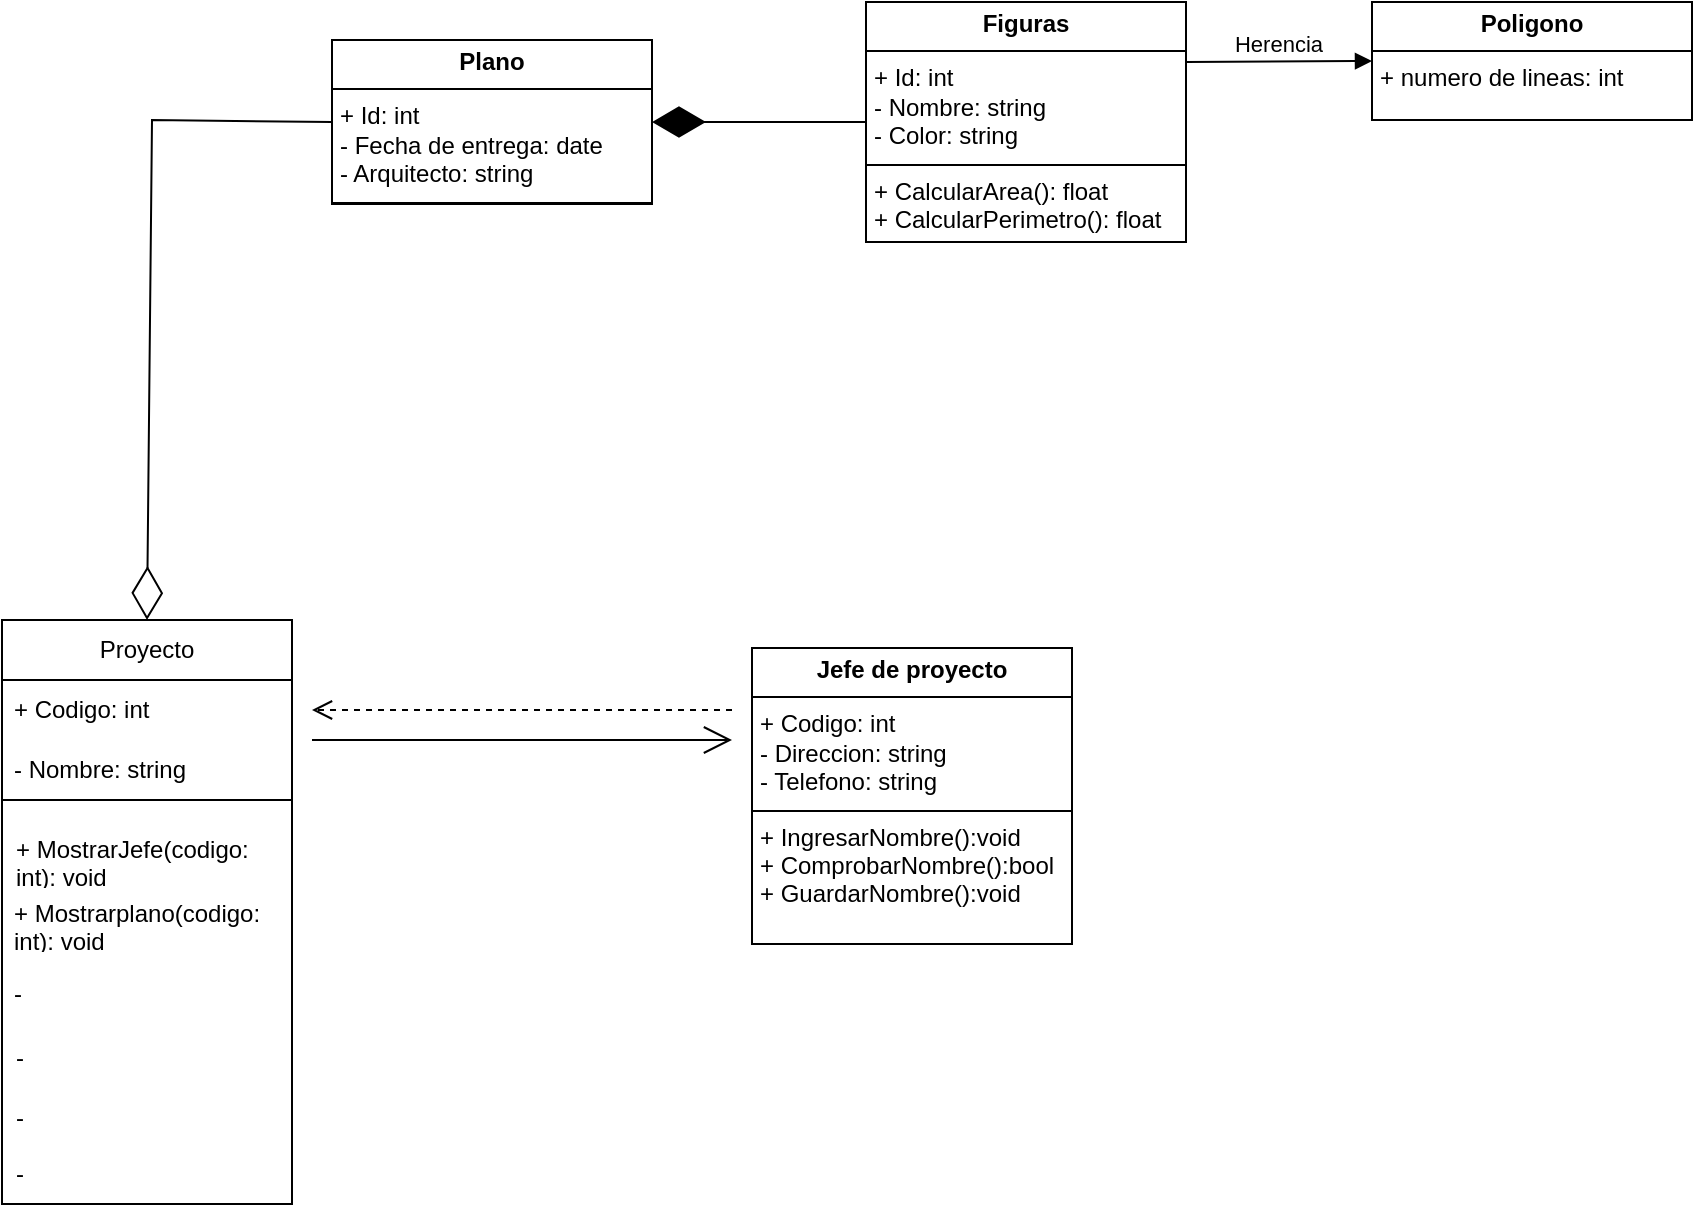 <mxfile version="24.3.1" type="github">
  <diagram name="Página-1" id="U0dJ7ipydjKy7ulNHjYH">
    <mxGraphModel dx="1259" dy="843" grid="1" gridSize="10" guides="1" tooltips="1" connect="1" arrows="1" fold="1" page="0" pageScale="1" pageWidth="827" pageHeight="1169" background="none" math="0" shadow="0">
      <root>
        <mxCell id="0" />
        <mxCell id="1" parent="0" />
        <mxCell id="6z03nhFHcZb0VBgEY0h0-3" value="Proyecto" style="swimlane;fontStyle=0;childLayout=stackLayout;horizontal=1;startSize=30;horizontalStack=0;resizeParent=1;resizeParentMax=0;resizeLast=0;collapsible=1;marginBottom=0;whiteSpace=wrap;html=1;" parent="1" vertex="1">
          <mxGeometry x="-85" y="30" width="145" height="90" as="geometry" />
        </mxCell>
        <mxCell id="6z03nhFHcZb0VBgEY0h0-4" value="+ Codigo: int" style="text;strokeColor=none;fillColor=none;align=left;verticalAlign=middle;spacingLeft=4;spacingRight=4;overflow=hidden;points=[[0,0.5],[1,0.5]];portConstraint=eastwest;rotatable=0;whiteSpace=wrap;html=1;" parent="6z03nhFHcZb0VBgEY0h0-3" vertex="1">
          <mxGeometry y="30" width="145" height="30" as="geometry" />
        </mxCell>
        <mxCell id="6z03nhFHcZb0VBgEY0h0-5" value="- Nombre: string" style="text;strokeColor=none;fillColor=none;align=left;verticalAlign=middle;spacingLeft=4;spacingRight=4;overflow=hidden;points=[[0,0.5],[1,0.5]];portConstraint=eastwest;rotatable=0;whiteSpace=wrap;html=1;" parent="6z03nhFHcZb0VBgEY0h0-3" vertex="1">
          <mxGeometry y="60" width="145" height="30" as="geometry" />
        </mxCell>
        <mxCell id="6z03nhFHcZb0VBgEY0h0-20" value="" style="endArrow=diamondThin;endFill=0;endSize=24;html=1;rounded=0;entryX=0.5;entryY=0;entryDx=0;entryDy=0;exitX=0;exitY=0.5;exitDx=0;exitDy=0;" parent="1" source="237a58CVki1NTlTPlnQ2-2" target="6z03nhFHcZb0VBgEY0h0-3" edge="1">
          <mxGeometry width="160" relative="1" as="geometry">
            <mxPoint x="96.7" y="-140" as="sourcePoint" />
            <mxPoint x="246" y="-40" as="targetPoint" />
            <Array as="points">
              <mxPoint x="-10" y="-220" />
            </Array>
          </mxGeometry>
        </mxCell>
        <mxCell id="6z03nhFHcZb0VBgEY0h0-27" value="" style="swimlane;startSize=0;" parent="1" vertex="1">
          <mxGeometry x="-85" y="120" width="145" height="202" as="geometry">
            <mxRectangle x="-64" y="120" width="50" height="44" as="alternateBounds" />
          </mxGeometry>
        </mxCell>
        <mxCell id="6z03nhFHcZb0VBgEY0h0-28" value="+ MostrarJefe(codigo: int): void" style="text;strokeColor=none;fillColor=none;align=left;verticalAlign=middle;spacingLeft=4;spacingRight=4;overflow=hidden;points=[[0,0.5],[1,0.5]];portConstraint=eastwest;rotatable=0;whiteSpace=wrap;html=1;" parent="6z03nhFHcZb0VBgEY0h0-27" vertex="1">
          <mxGeometry x="1" y="15" width="144" height="30" as="geometry" />
        </mxCell>
        <mxCell id="6z03nhFHcZb0VBgEY0h0-29" value="+ Mostrarplano(codigo: int): void" style="text;strokeColor=none;fillColor=none;align=left;verticalAlign=middle;spacingLeft=4;spacingRight=4;overflow=hidden;points=[[0,0.5],[1,0.5]];portConstraint=eastwest;rotatable=0;whiteSpace=wrap;html=1;" parent="6z03nhFHcZb0VBgEY0h0-27" vertex="1">
          <mxGeometry y="47" width="144" height="30" as="geometry" />
        </mxCell>
        <mxCell id="6z03nhFHcZb0VBgEY0h0-30" value="-" style="text;strokeColor=none;fillColor=none;align=left;verticalAlign=middle;spacingLeft=4;spacingRight=4;overflow=hidden;points=[[0,0.5],[1,0.5]];portConstraint=eastwest;rotatable=0;whiteSpace=wrap;html=1;" parent="6z03nhFHcZb0VBgEY0h0-27" vertex="1">
          <mxGeometry y="82" width="144" height="30" as="geometry" />
        </mxCell>
        <mxCell id="6z03nhFHcZb0VBgEY0h0-31" value="-" style="text;strokeColor=none;fillColor=none;align=left;verticalAlign=middle;spacingLeft=4;spacingRight=4;overflow=hidden;points=[[0,0.5],[1,0.5]];portConstraint=eastwest;rotatable=0;whiteSpace=wrap;html=1;" parent="6z03nhFHcZb0VBgEY0h0-27" vertex="1">
          <mxGeometry x="1" y="114" width="144" height="30" as="geometry" />
        </mxCell>
        <mxCell id="6z03nhFHcZb0VBgEY0h0-32" value="-" style="text;strokeColor=none;fillColor=none;align=left;verticalAlign=middle;spacingLeft=4;spacingRight=4;overflow=hidden;points=[[0,0.5],[1,0.5]];portConstraint=eastwest;rotatable=0;whiteSpace=wrap;html=1;" parent="6z03nhFHcZb0VBgEY0h0-27" vertex="1">
          <mxGeometry x="1" y="144" width="144" height="30" as="geometry" />
        </mxCell>
        <mxCell id="6z03nhFHcZb0VBgEY0h0-39" value="-" style="text;strokeColor=none;fillColor=none;align=left;verticalAlign=middle;spacingLeft=4;spacingRight=4;overflow=hidden;points=[[0,0.5],[1,0.5]];portConstraint=eastwest;rotatable=0;whiteSpace=wrap;html=1;" parent="6z03nhFHcZb0VBgEY0h0-27" vertex="1">
          <mxGeometry x="1" y="172" width="144" height="30" as="geometry" />
        </mxCell>
        <mxCell id="6z03nhFHcZb0VBgEY0h0-44" value="&lt;p style=&quot;margin:0px;margin-top:4px;text-align:center;&quot;&gt;&lt;b&gt;Figuras&lt;/b&gt;&lt;/p&gt;&lt;hr size=&quot;1&quot; style=&quot;border-style:solid;&quot;&gt;&lt;p style=&quot;margin:0px;margin-left:4px;&quot;&gt;+ Id:&lt;span style=&quot;background-color: initial;&quot;&gt;&amp;nbsp;int&lt;/span&gt;&lt;/p&gt;&lt;p style=&quot;margin:0px;margin-left:4px;&quot;&gt;&lt;span style=&quot;background-color: initial;&quot;&gt;- Nombre: string&lt;/span&gt;&lt;/p&gt;&lt;p style=&quot;margin:0px;margin-left:4px;&quot;&gt;&lt;span style=&quot;background-color: initial;&quot;&gt;- Color: string&lt;/span&gt;&lt;/p&gt;&lt;hr size=&quot;1&quot; style=&quot;border-style:solid;&quot;&gt;&lt;p style=&quot;margin:0px;margin-left:4px;&quot;&gt;+ CalcularArea(): float&lt;/p&gt;&lt;p style=&quot;margin:0px;margin-left:4px;&quot;&gt;+ CalcularPerimetro(): float&lt;/p&gt;" style="verticalAlign=top;align=left;overflow=fill;html=1;whiteSpace=wrap;" parent="1" vertex="1">
          <mxGeometry x="347" y="-279" width="160" height="120" as="geometry" />
        </mxCell>
        <mxCell id="6z03nhFHcZb0VBgEY0h0-48" value="" style="endArrow=diamondThin;endFill=1;endSize=24;html=1;rounded=0;entryX=1;entryY=0.5;entryDx=0;entryDy=0;exitX=0;exitY=0.5;exitDx=0;exitDy=0;" parent="1" target="237a58CVki1NTlTPlnQ2-2" edge="1" source="6z03nhFHcZb0VBgEY0h0-44">
          <mxGeometry width="160" relative="1" as="geometry">
            <mxPoint x="344" y="-237" as="sourcePoint" />
            <mxPoint x="247" y="-237.5" as="targetPoint" />
          </mxGeometry>
        </mxCell>
        <mxCell id="237a58CVki1NTlTPlnQ2-1" value="&lt;p style=&quot;margin:0px;margin-top:4px;text-align:center;&quot;&gt;&lt;b&gt;Jefe de proyecto&lt;/b&gt;&lt;/p&gt;&lt;hr size=&quot;1&quot; style=&quot;border-style:solid;&quot;&gt;&lt;p style=&quot;margin:0px;margin-left:4px;&quot;&gt;+ Codigo:&lt;span style=&quot;background-color: initial;&quot;&gt;&amp;nbsp;int&lt;/span&gt;&lt;/p&gt;&lt;p style=&quot;margin:0px;margin-left:4px;&quot;&gt;&lt;span style=&quot;background-color: initial;&quot;&gt;- Direccion: string&lt;/span&gt;&lt;/p&gt;&lt;p style=&quot;margin:0px;margin-left:4px;&quot;&gt;&lt;span style=&quot;background-color: initial;&quot;&gt;- Telefono: string&lt;/span&gt;&lt;/p&gt;&lt;hr size=&quot;1&quot; style=&quot;border-style:solid;&quot;&gt;&lt;p style=&quot;margin:0px;margin-left:4px;&quot;&gt;+ IngresarNombre():void&lt;/p&gt;&lt;p style=&quot;margin:0px;margin-left:4px;&quot;&gt;+ ComprobarNombre():bool&lt;/p&gt;&lt;p style=&quot;margin:0px;margin-left:4px;&quot;&gt;+ GuardarNombre():void&lt;/p&gt;" style="verticalAlign=top;align=left;overflow=fill;html=1;whiteSpace=wrap;" vertex="1" parent="1">
          <mxGeometry x="290" y="44" width="160" height="148" as="geometry" />
        </mxCell>
        <mxCell id="237a58CVki1NTlTPlnQ2-2" value="&lt;p style=&quot;margin:0px;margin-top:4px;text-align:center;&quot;&gt;&lt;b&gt;Plano&lt;/b&gt;&lt;/p&gt;&lt;hr size=&quot;1&quot; style=&quot;border-style:solid;&quot;&gt;&lt;p style=&quot;margin:0px;margin-left:4px;&quot;&gt;+ Id:&lt;span style=&quot;background-color: initial;&quot;&gt;&amp;nbsp;int&lt;/span&gt;&lt;/p&gt;&lt;p style=&quot;margin:0px;margin-left:4px;&quot;&gt;&lt;span style=&quot;background-color: initial;&quot;&gt;- Fecha de entrega: date&lt;/span&gt;&lt;/p&gt;&lt;p style=&quot;margin:0px;margin-left:4px;&quot;&gt;&lt;span style=&quot;background-color: initial;&quot;&gt;- Arquitecto: string&lt;/span&gt;&lt;/p&gt;&lt;hr size=&quot;1&quot; style=&quot;border-style:solid;&quot;&gt;&lt;p style=&quot;margin:0px;margin-left:4px;&quot;&gt;+ MostrarPlano():void&lt;/p&gt;&lt;p style=&quot;margin:0px;margin-left:4px;&quot;&gt;+&lt;/p&gt;" style="verticalAlign=top;align=left;overflow=fill;html=1;whiteSpace=wrap;" vertex="1" parent="1">
          <mxGeometry x="80" y="-260" width="160" height="82" as="geometry" />
        </mxCell>
        <mxCell id="237a58CVki1NTlTPlnQ2-3" value="" style="html=1;verticalAlign=bottom;endArrow=open;dashed=1;endSize=8;curved=0;rounded=0;" edge="1" parent="1">
          <mxGeometry relative="1" as="geometry">
            <mxPoint x="280" y="75" as="sourcePoint" />
            <mxPoint x="70" y="75" as="targetPoint" />
          </mxGeometry>
        </mxCell>
        <mxCell id="237a58CVki1NTlTPlnQ2-5" value="" style="endArrow=open;endFill=1;endSize=12;html=1;rounded=0;" edge="1" parent="1">
          <mxGeometry width="160" relative="1" as="geometry">
            <mxPoint x="70" y="90" as="sourcePoint" />
            <mxPoint x="280" y="90" as="targetPoint" />
          </mxGeometry>
        </mxCell>
        <mxCell id="237a58CVki1NTlTPlnQ2-11" value="&lt;p style=&quot;margin:0px;margin-top:4px;text-align:center;&quot;&gt;&lt;b&gt;Poligono&lt;/b&gt;&lt;/p&gt;&lt;hr size=&quot;1&quot; style=&quot;border-style:solid;&quot;&gt;&lt;p style=&quot;margin:0px;margin-left:4px;&quot;&gt;+ &lt;span style=&quot;background-color: initial;&quot;&gt;numero de lineas: int&lt;/span&gt;&lt;/p&gt;" style="verticalAlign=top;align=left;overflow=fill;html=1;whiteSpace=wrap;" vertex="1" parent="1">
          <mxGeometry x="600" y="-279" width="160" height="59" as="geometry" />
        </mxCell>
        <mxCell id="237a58CVki1NTlTPlnQ2-15" value="Herencia" style="html=1;verticalAlign=bottom;endArrow=block;curved=0;rounded=0;entryX=0;entryY=0.5;entryDx=0;entryDy=0;exitX=1;exitY=0.25;exitDx=0;exitDy=0;" edge="1" parent="1" source="6z03nhFHcZb0VBgEY0h0-44" target="237a58CVki1NTlTPlnQ2-11">
          <mxGeometry width="80" relative="1" as="geometry">
            <mxPoint x="507" y="-235" as="sourcePoint" />
            <mxPoint x="587" y="-234.5" as="targetPoint" />
          </mxGeometry>
        </mxCell>
      </root>
    </mxGraphModel>
  </diagram>
</mxfile>
